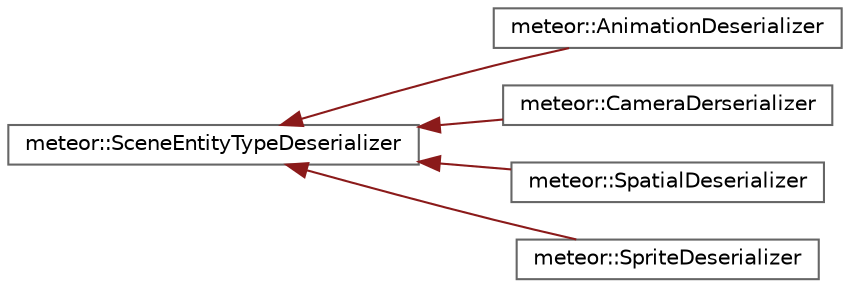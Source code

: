 digraph "Graphical Class Hierarchy"
{
 // LATEX_PDF_SIZE
  bgcolor="transparent";
  edge [fontname=Helvetica,fontsize=10,labelfontname=Helvetica,labelfontsize=10];
  node [fontname=Helvetica,fontsize=10,shape=box,height=0.2,width=0.4];
  rankdir="LR";
  Node0 [id="Node000000",label="meteor::SceneEntityTypeDeserializer",height=0.2,width=0.4,color="grey40", fillcolor="white", style="filled",URL="$classmeteor_1_1_scene_entity_type_deserializer.html",tooltip="Base class for Scene Enity Derserializers."];
  Node0 -> Node1 [id="edge8_Node000000_Node000001",dir="back",color="firebrick4",style="solid",tooltip=" "];
  Node1 [id="Node000001",label="meteor::AnimationDeserializer",height=0.2,width=0.4,color="grey40", fillcolor="white", style="filled",URL="$classmeteor_1_1_animation_deserializer.html",tooltip="Deserializer for Aniamtion."];
  Node0 -> Node2 [id="edge9_Node000000_Node000002",dir="back",color="firebrick4",style="solid",tooltip=" "];
  Node2 [id="Node000002",label="meteor::CameraDerserializer",height=0.2,width=0.4,color="grey40", fillcolor="white", style="filled",URL="$classmeteor_1_1_camera_derserializer.html",tooltip="Deserializer for Camera."];
  Node0 -> Node3 [id="edge10_Node000000_Node000003",dir="back",color="firebrick4",style="solid",tooltip=" "];
  Node3 [id="Node000003",label="meteor::SpatialDeserializer",height=0.2,width=0.4,color="grey40", fillcolor="white", style="filled",URL="$classmeteor_1_1_spatial_deserializer.html",tooltip="Deserializer for SpatialEntity."];
  Node0 -> Node4 [id="edge11_Node000000_Node000004",dir="back",color="firebrick4",style="solid",tooltip=" "];
  Node4 [id="Node000004",label="meteor::SpriteDeserializer",height=0.2,width=0.4,color="grey40", fillcolor="white", style="filled",URL="$classmeteor_1_1_sprite_deserializer.html",tooltip="Desrializer for Sprite2D."];
}
